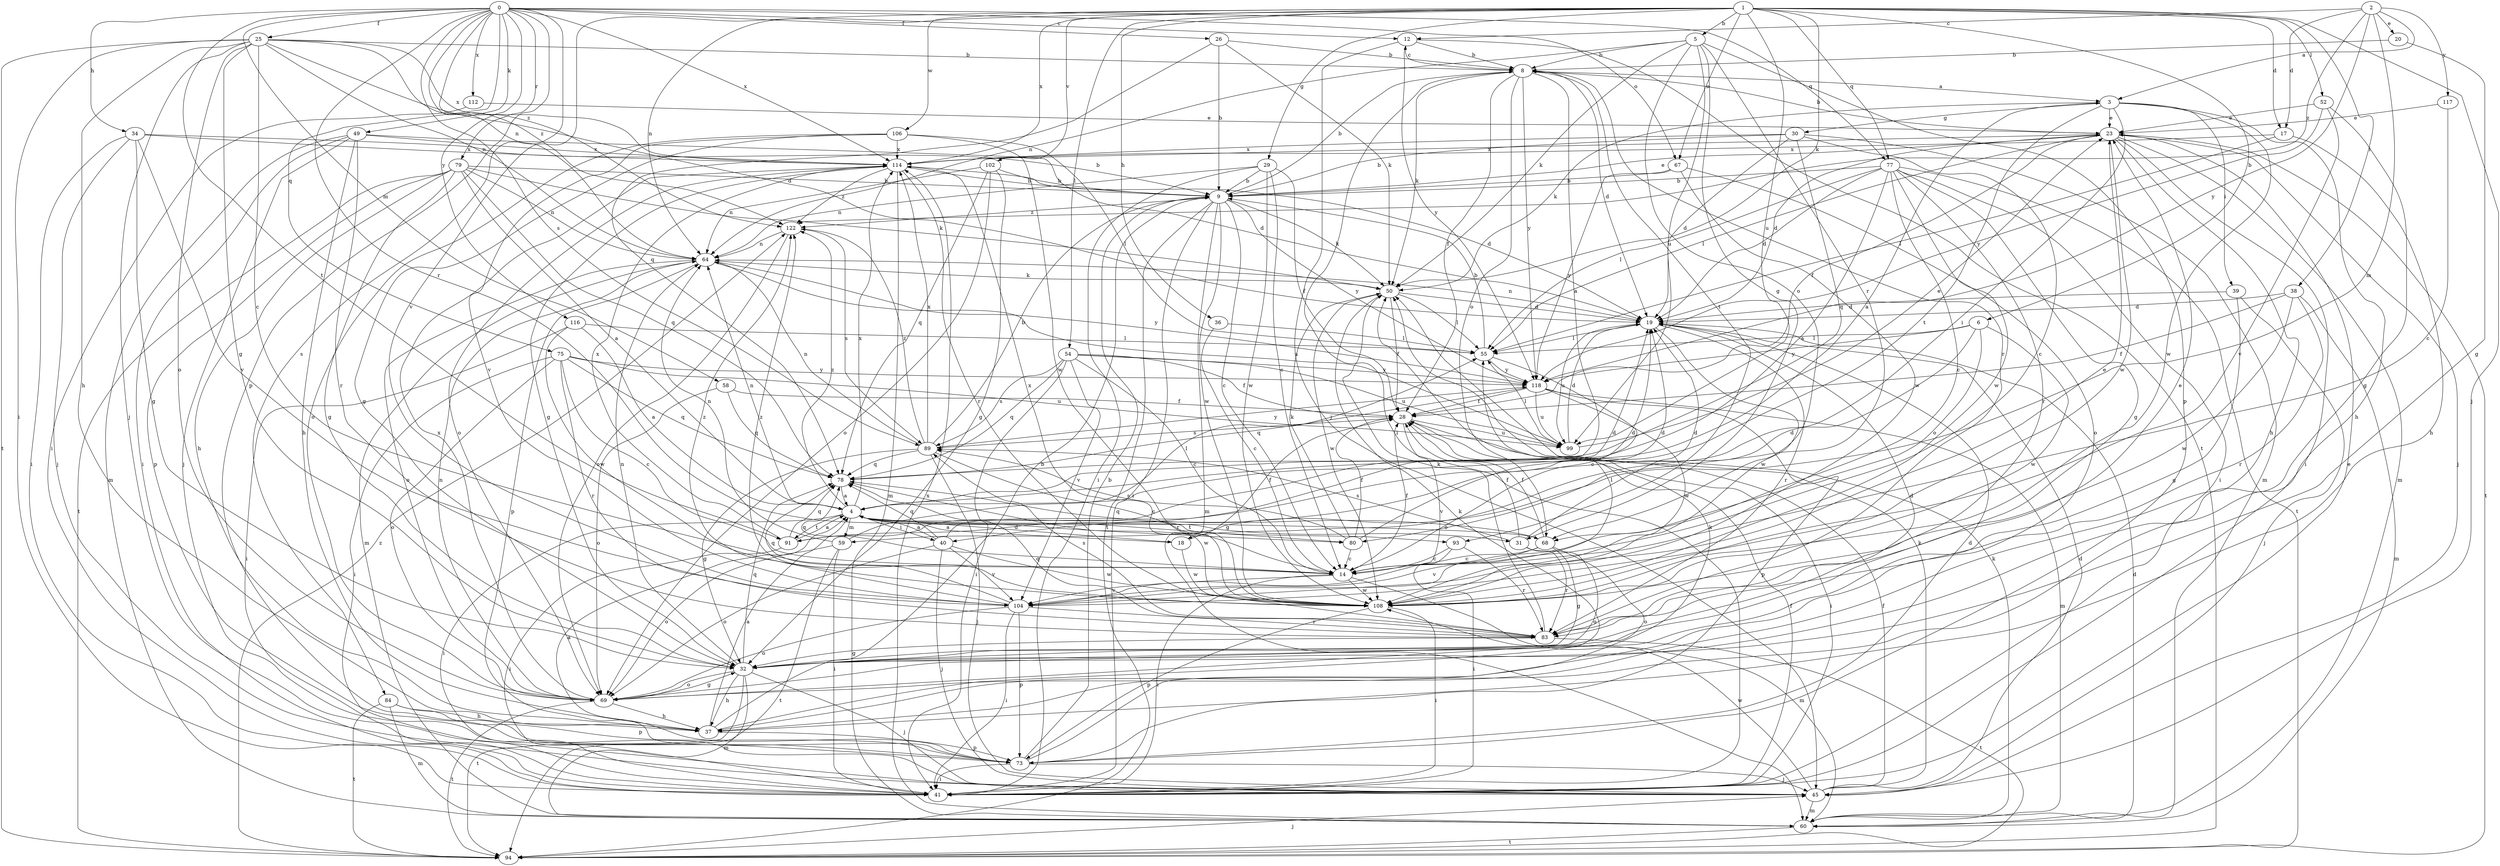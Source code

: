 strict digraph  {
0;
1;
2;
3;
4;
5;
6;
8;
9;
12;
14;
17;
18;
19;
20;
23;
25;
26;
28;
29;
30;
31;
32;
34;
36;
37;
38;
39;
40;
41;
45;
49;
50;
52;
54;
55;
58;
59;
60;
64;
67;
68;
69;
73;
75;
77;
78;
79;
80;
83;
84;
89;
91;
93;
94;
99;
102;
104;
106;
108;
112;
114;
116;
117;
118;
122;
0 -> 12  [label=c];
0 -> 25  [label=f];
0 -> 26  [label=f];
0 -> 34  [label=h];
0 -> 49  [label=k];
0 -> 58  [label=m];
0 -> 64  [label=n];
0 -> 67  [label=o];
0 -> 73  [label=p];
0 -> 75  [label=q];
0 -> 77  [label=q];
0 -> 79  [label=r];
0 -> 80  [label=r];
0 -> 84  [label=s];
0 -> 89  [label=s];
0 -> 91  [label=t];
0 -> 112  [label=x];
0 -> 114  [label=x];
0 -> 116  [label=y];
0 -> 122  [label=z];
1 -> 5  [label=b];
1 -> 6  [label=b];
1 -> 17  [label=d];
1 -> 29  [label=g];
1 -> 36  [label=h];
1 -> 38  [label=i];
1 -> 45  [label=j];
1 -> 50  [label=k];
1 -> 52  [label=l];
1 -> 54  [label=l];
1 -> 64  [label=n];
1 -> 67  [label=o];
1 -> 77  [label=q];
1 -> 99  [label=u];
1 -> 102  [label=v];
1 -> 104  [label=v];
1 -> 106  [label=w];
1 -> 114  [label=x];
2 -> 3  [label=a];
2 -> 12  [label=c];
2 -> 17  [label=d];
2 -> 20  [label=e];
2 -> 59  [label=m];
2 -> 117  [label=y];
2 -> 118  [label=y];
2 -> 122  [label=z];
3 -> 23  [label=e];
3 -> 30  [label=g];
3 -> 37  [label=h];
3 -> 39  [label=i];
3 -> 40  [label=i];
3 -> 50  [label=k];
3 -> 91  [label=t];
3 -> 108  [label=w];
4 -> 3  [label=a];
4 -> 18  [label=d];
4 -> 31  [label=g];
4 -> 40  [label=i];
4 -> 41  [label=i];
4 -> 59  [label=m];
4 -> 64  [label=n];
4 -> 68  [label=o];
4 -> 80  [label=r];
4 -> 91  [label=t];
4 -> 93  [label=t];
4 -> 114  [label=x];
4 -> 122  [label=z];
5 -> 8  [label=b];
5 -> 31  [label=g];
5 -> 50  [label=k];
5 -> 64  [label=n];
5 -> 68  [label=o];
5 -> 73  [label=p];
5 -> 80  [label=r];
5 -> 99  [label=u];
6 -> 18  [label=d];
6 -> 55  [label=l];
6 -> 68  [label=o];
6 -> 108  [label=w];
6 -> 118  [label=y];
8 -> 3  [label=a];
8 -> 4  [label=a];
8 -> 12  [label=c];
8 -> 19  [label=d];
8 -> 28  [label=f];
8 -> 41  [label=i];
8 -> 50  [label=k];
8 -> 68  [label=o];
8 -> 83  [label=r];
8 -> 93  [label=t];
8 -> 118  [label=y];
9 -> 8  [label=b];
9 -> 14  [label=c];
9 -> 23  [label=e];
9 -> 41  [label=i];
9 -> 50  [label=k];
9 -> 60  [label=m];
9 -> 94  [label=t];
9 -> 108  [label=w];
9 -> 118  [label=y];
9 -> 122  [label=z];
12 -> 8  [label=b];
12 -> 45  [label=j];
12 -> 94  [label=t];
12 -> 118  [label=y];
14 -> 28  [label=f];
14 -> 41  [label=i];
14 -> 60  [label=m];
14 -> 78  [label=q];
14 -> 104  [label=v];
14 -> 108  [label=w];
17 -> 37  [label=h];
17 -> 55  [label=l];
17 -> 114  [label=x];
18 -> 4  [label=a];
18 -> 28  [label=f];
18 -> 108  [label=w];
19 -> 55  [label=l];
19 -> 64  [label=n];
19 -> 83  [label=r];
19 -> 99  [label=u];
19 -> 108  [label=w];
20 -> 8  [label=b];
20 -> 32  [label=g];
23 -> 8  [label=b];
23 -> 19  [label=d];
23 -> 28  [label=f];
23 -> 37  [label=h];
23 -> 41  [label=i];
23 -> 45  [label=j];
23 -> 55  [label=l];
23 -> 60  [label=m];
23 -> 94  [label=t];
23 -> 108  [label=w];
23 -> 114  [label=x];
25 -> 8  [label=b];
25 -> 14  [label=c];
25 -> 19  [label=d];
25 -> 32  [label=g];
25 -> 37  [label=h];
25 -> 41  [label=i];
25 -> 45  [label=j];
25 -> 64  [label=n];
25 -> 69  [label=o];
25 -> 94  [label=t];
25 -> 114  [label=x];
25 -> 122  [label=z];
26 -> 8  [label=b];
26 -> 9  [label=b];
26 -> 50  [label=k];
26 -> 78  [label=q];
28 -> 41  [label=i];
28 -> 89  [label=s];
28 -> 99  [label=u];
28 -> 104  [label=v];
29 -> 9  [label=b];
29 -> 14  [label=c];
29 -> 28  [label=f];
29 -> 41  [label=i];
29 -> 64  [label=n];
29 -> 108  [label=w];
30 -> 9  [label=b];
30 -> 14  [label=c];
30 -> 19  [label=d];
30 -> 60  [label=m];
30 -> 78  [label=q];
30 -> 114  [label=x];
31 -> 19  [label=d];
31 -> 28  [label=f];
31 -> 69  [label=o];
31 -> 83  [label=r];
31 -> 89  [label=s];
32 -> 19  [label=d];
32 -> 37  [label=h];
32 -> 45  [label=j];
32 -> 60  [label=m];
32 -> 64  [label=n];
32 -> 69  [label=o];
32 -> 78  [label=q];
32 -> 94  [label=t];
34 -> 9  [label=b];
34 -> 32  [label=g];
34 -> 41  [label=i];
34 -> 45  [label=j];
34 -> 104  [label=v];
34 -> 114  [label=x];
36 -> 14  [label=c];
36 -> 55  [label=l];
37 -> 4  [label=a];
37 -> 9  [label=b];
37 -> 50  [label=k];
37 -> 73  [label=p];
38 -> 19  [label=d];
38 -> 28  [label=f];
38 -> 60  [label=m];
38 -> 83  [label=r];
38 -> 108  [label=w];
39 -> 19  [label=d];
39 -> 32  [label=g];
39 -> 45  [label=j];
40 -> 4  [label=a];
40 -> 19  [label=d];
40 -> 45  [label=j];
40 -> 69  [label=o];
40 -> 78  [label=q];
40 -> 104  [label=v];
40 -> 108  [label=w];
41 -> 23  [label=e];
41 -> 28  [label=f];
45 -> 19  [label=d];
45 -> 28  [label=f];
45 -> 50  [label=k];
45 -> 60  [label=m];
45 -> 108  [label=w];
49 -> 19  [label=d];
49 -> 37  [label=h];
49 -> 41  [label=i];
49 -> 45  [label=j];
49 -> 60  [label=m];
49 -> 83  [label=r];
49 -> 114  [label=x];
50 -> 19  [label=d];
50 -> 28  [label=f];
50 -> 55  [label=l];
50 -> 108  [label=w];
52 -> 23  [label=e];
52 -> 32  [label=g];
52 -> 104  [label=v];
52 -> 118  [label=y];
54 -> 14  [label=c];
54 -> 28  [label=f];
54 -> 41  [label=i];
54 -> 78  [label=q];
54 -> 89  [label=s];
54 -> 99  [label=u];
54 -> 104  [label=v];
54 -> 118  [label=y];
55 -> 9  [label=b];
55 -> 14  [label=c];
55 -> 118  [label=y];
58 -> 28  [label=f];
58 -> 69  [label=o];
58 -> 78  [label=q];
59 -> 41  [label=i];
59 -> 55  [label=l];
59 -> 64  [label=n];
59 -> 69  [label=o];
59 -> 94  [label=t];
60 -> 19  [label=d];
60 -> 50  [label=k];
60 -> 94  [label=t];
60 -> 114  [label=x];
64 -> 50  [label=k];
64 -> 60  [label=m];
64 -> 69  [label=o];
64 -> 73  [label=p];
64 -> 99  [label=u];
64 -> 118  [label=y];
67 -> 9  [label=b];
67 -> 69  [label=o];
67 -> 108  [label=w];
67 -> 118  [label=y];
68 -> 14  [label=c];
68 -> 28  [label=f];
68 -> 32  [label=g];
68 -> 69  [label=o];
68 -> 78  [label=q];
68 -> 104  [label=v];
69 -> 32  [label=g];
69 -> 37  [label=h];
69 -> 64  [label=n];
69 -> 94  [label=t];
69 -> 114  [label=x];
73 -> 4  [label=a];
73 -> 9  [label=b];
73 -> 19  [label=d];
73 -> 41  [label=i];
73 -> 45  [label=j];
73 -> 50  [label=k];
75 -> 14  [label=c];
75 -> 41  [label=i];
75 -> 69  [label=o];
75 -> 78  [label=q];
75 -> 83  [label=r];
75 -> 99  [label=u];
75 -> 118  [label=y];
77 -> 4  [label=a];
77 -> 9  [label=b];
77 -> 14  [label=c];
77 -> 19  [label=d];
77 -> 32  [label=g];
77 -> 41  [label=i];
77 -> 55  [label=l];
77 -> 83  [label=r];
77 -> 94  [label=t];
77 -> 108  [label=w];
78 -> 4  [label=a];
78 -> 108  [label=w];
79 -> 4  [label=a];
79 -> 9  [label=b];
79 -> 32  [label=g];
79 -> 37  [label=h];
79 -> 50  [label=k];
79 -> 64  [label=n];
79 -> 73  [label=p];
79 -> 78  [label=q];
79 -> 94  [label=t];
80 -> 14  [label=c];
80 -> 19  [label=d];
80 -> 28  [label=f];
80 -> 50  [label=k];
80 -> 89  [label=s];
83 -> 23  [label=e];
83 -> 32  [label=g];
83 -> 50  [label=k];
83 -> 78  [label=q];
83 -> 89  [label=s];
83 -> 94  [label=t];
84 -> 37  [label=h];
84 -> 60  [label=m];
84 -> 73  [label=p];
84 -> 94  [label=t];
89 -> 9  [label=b];
89 -> 14  [label=c];
89 -> 32  [label=g];
89 -> 45  [label=j];
89 -> 64  [label=n];
89 -> 78  [label=q];
89 -> 114  [label=x];
89 -> 118  [label=y];
89 -> 122  [label=z];
91 -> 4  [label=a];
91 -> 19  [label=d];
91 -> 41  [label=i];
91 -> 78  [label=q];
91 -> 114  [label=x];
93 -> 14  [label=c];
93 -> 41  [label=i];
93 -> 83  [label=r];
94 -> 45  [label=j];
94 -> 122  [label=z];
99 -> 19  [label=d];
99 -> 23  [label=e];
99 -> 55  [label=l];
102 -> 9  [label=b];
102 -> 32  [label=g];
102 -> 64  [label=n];
102 -> 69  [label=o];
102 -> 78  [label=q];
104 -> 23  [label=e];
104 -> 41  [label=i];
104 -> 55  [label=l];
104 -> 69  [label=o];
104 -> 73  [label=p];
104 -> 78  [label=q];
104 -> 83  [label=r];
104 -> 122  [label=z];
106 -> 32  [label=g];
106 -> 55  [label=l];
106 -> 69  [label=o];
106 -> 104  [label=v];
106 -> 108  [label=w];
106 -> 114  [label=x];
108 -> 41  [label=i];
108 -> 73  [label=p];
108 -> 114  [label=x];
108 -> 122  [label=z];
112 -> 23  [label=e];
112 -> 41  [label=i];
114 -> 9  [label=b];
114 -> 19  [label=d];
114 -> 32  [label=g];
114 -> 60  [label=m];
114 -> 69  [label=o];
114 -> 83  [label=r];
114 -> 122  [label=z];
116 -> 4  [label=a];
116 -> 41  [label=i];
116 -> 55  [label=l];
116 -> 108  [label=w];
117 -> 14  [label=c];
117 -> 23  [label=e];
118 -> 28  [label=f];
118 -> 60  [label=m];
118 -> 73  [label=p];
118 -> 78  [label=q];
118 -> 99  [label=u];
118 -> 108  [label=w];
122 -> 64  [label=n];
122 -> 69  [label=o];
122 -> 89  [label=s];
}
